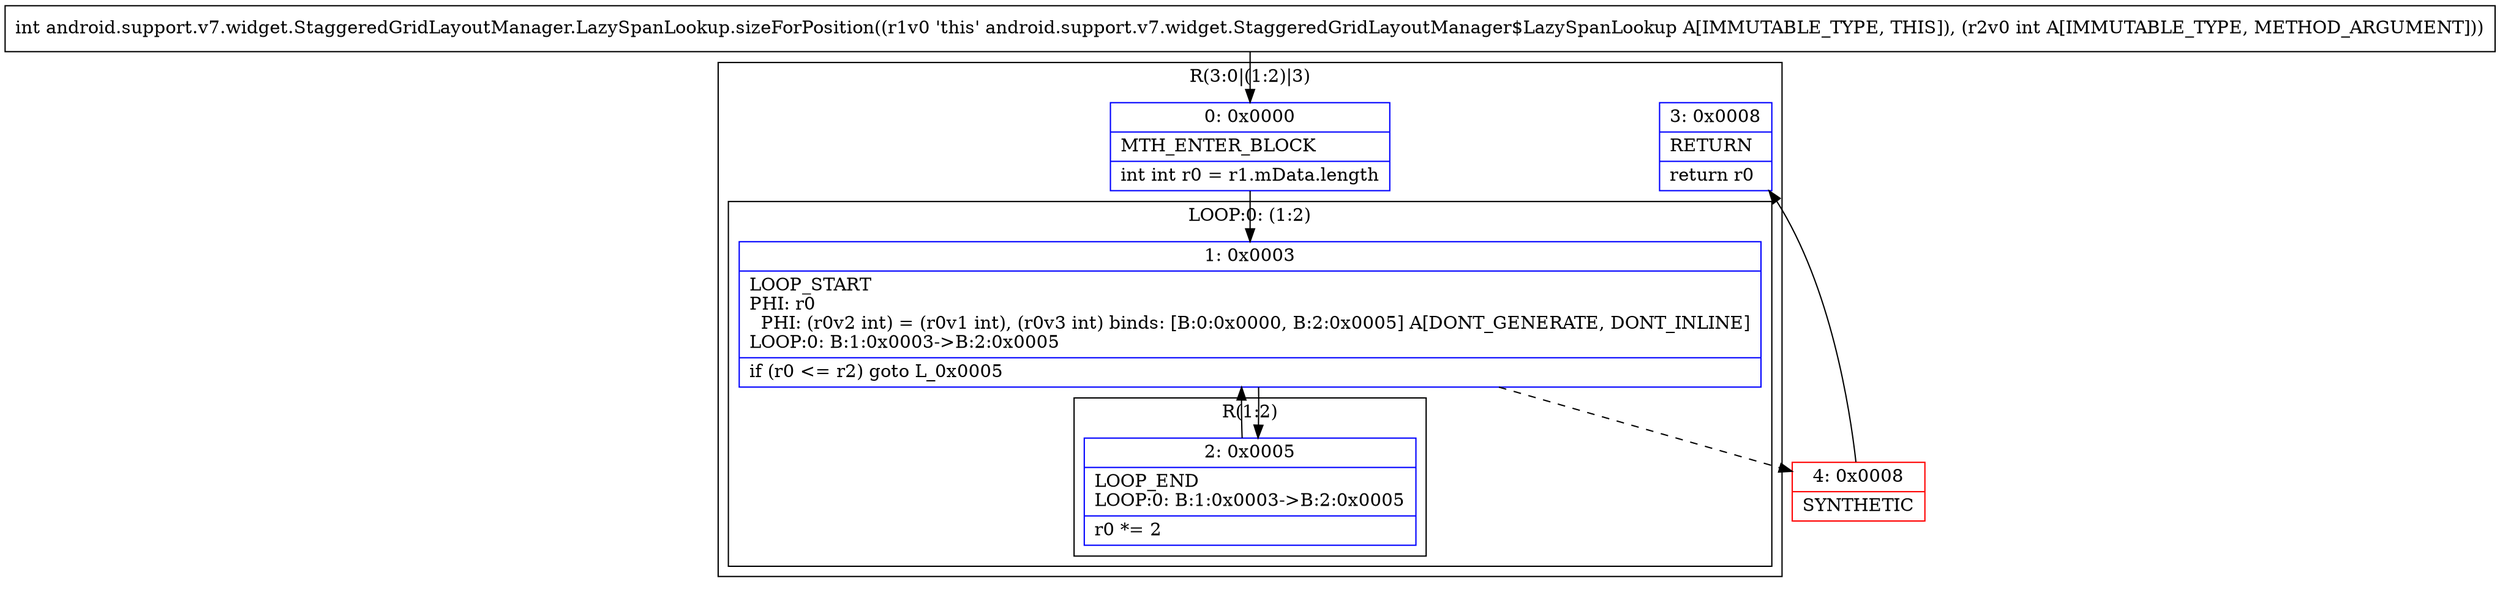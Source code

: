 digraph "CFG forandroid.support.v7.widget.StaggeredGridLayoutManager.LazySpanLookup.sizeForPosition(I)I" {
subgraph cluster_Region_353317653 {
label = "R(3:0|(1:2)|3)";
node [shape=record,color=blue];
Node_0 [shape=record,label="{0\:\ 0x0000|MTH_ENTER_BLOCK\l|int int r0 = r1.mData.length\l}"];
subgraph cluster_LoopRegion_1917756346 {
label = "LOOP:0: (1:2)";
node [shape=record,color=blue];
Node_1 [shape=record,label="{1\:\ 0x0003|LOOP_START\lPHI: r0 \l  PHI: (r0v2 int) = (r0v1 int), (r0v3 int) binds: [B:0:0x0000, B:2:0x0005] A[DONT_GENERATE, DONT_INLINE]\lLOOP:0: B:1:0x0003\-\>B:2:0x0005\l|if (r0 \<= r2) goto L_0x0005\l}"];
subgraph cluster_Region_1233006518 {
label = "R(1:2)";
node [shape=record,color=blue];
Node_2 [shape=record,label="{2\:\ 0x0005|LOOP_END\lLOOP:0: B:1:0x0003\-\>B:2:0x0005\l|r0 *= 2\l}"];
}
}
Node_3 [shape=record,label="{3\:\ 0x0008|RETURN\l|return r0\l}"];
}
Node_4 [shape=record,color=red,label="{4\:\ 0x0008|SYNTHETIC\l}"];
MethodNode[shape=record,label="{int android.support.v7.widget.StaggeredGridLayoutManager.LazySpanLookup.sizeForPosition((r1v0 'this' android.support.v7.widget.StaggeredGridLayoutManager$LazySpanLookup A[IMMUTABLE_TYPE, THIS]), (r2v0 int A[IMMUTABLE_TYPE, METHOD_ARGUMENT])) }"];
MethodNode -> Node_0;
Node_0 -> Node_1;
Node_1 -> Node_2;
Node_1 -> Node_4[style=dashed];
Node_2 -> Node_1;
Node_4 -> Node_3;
}


